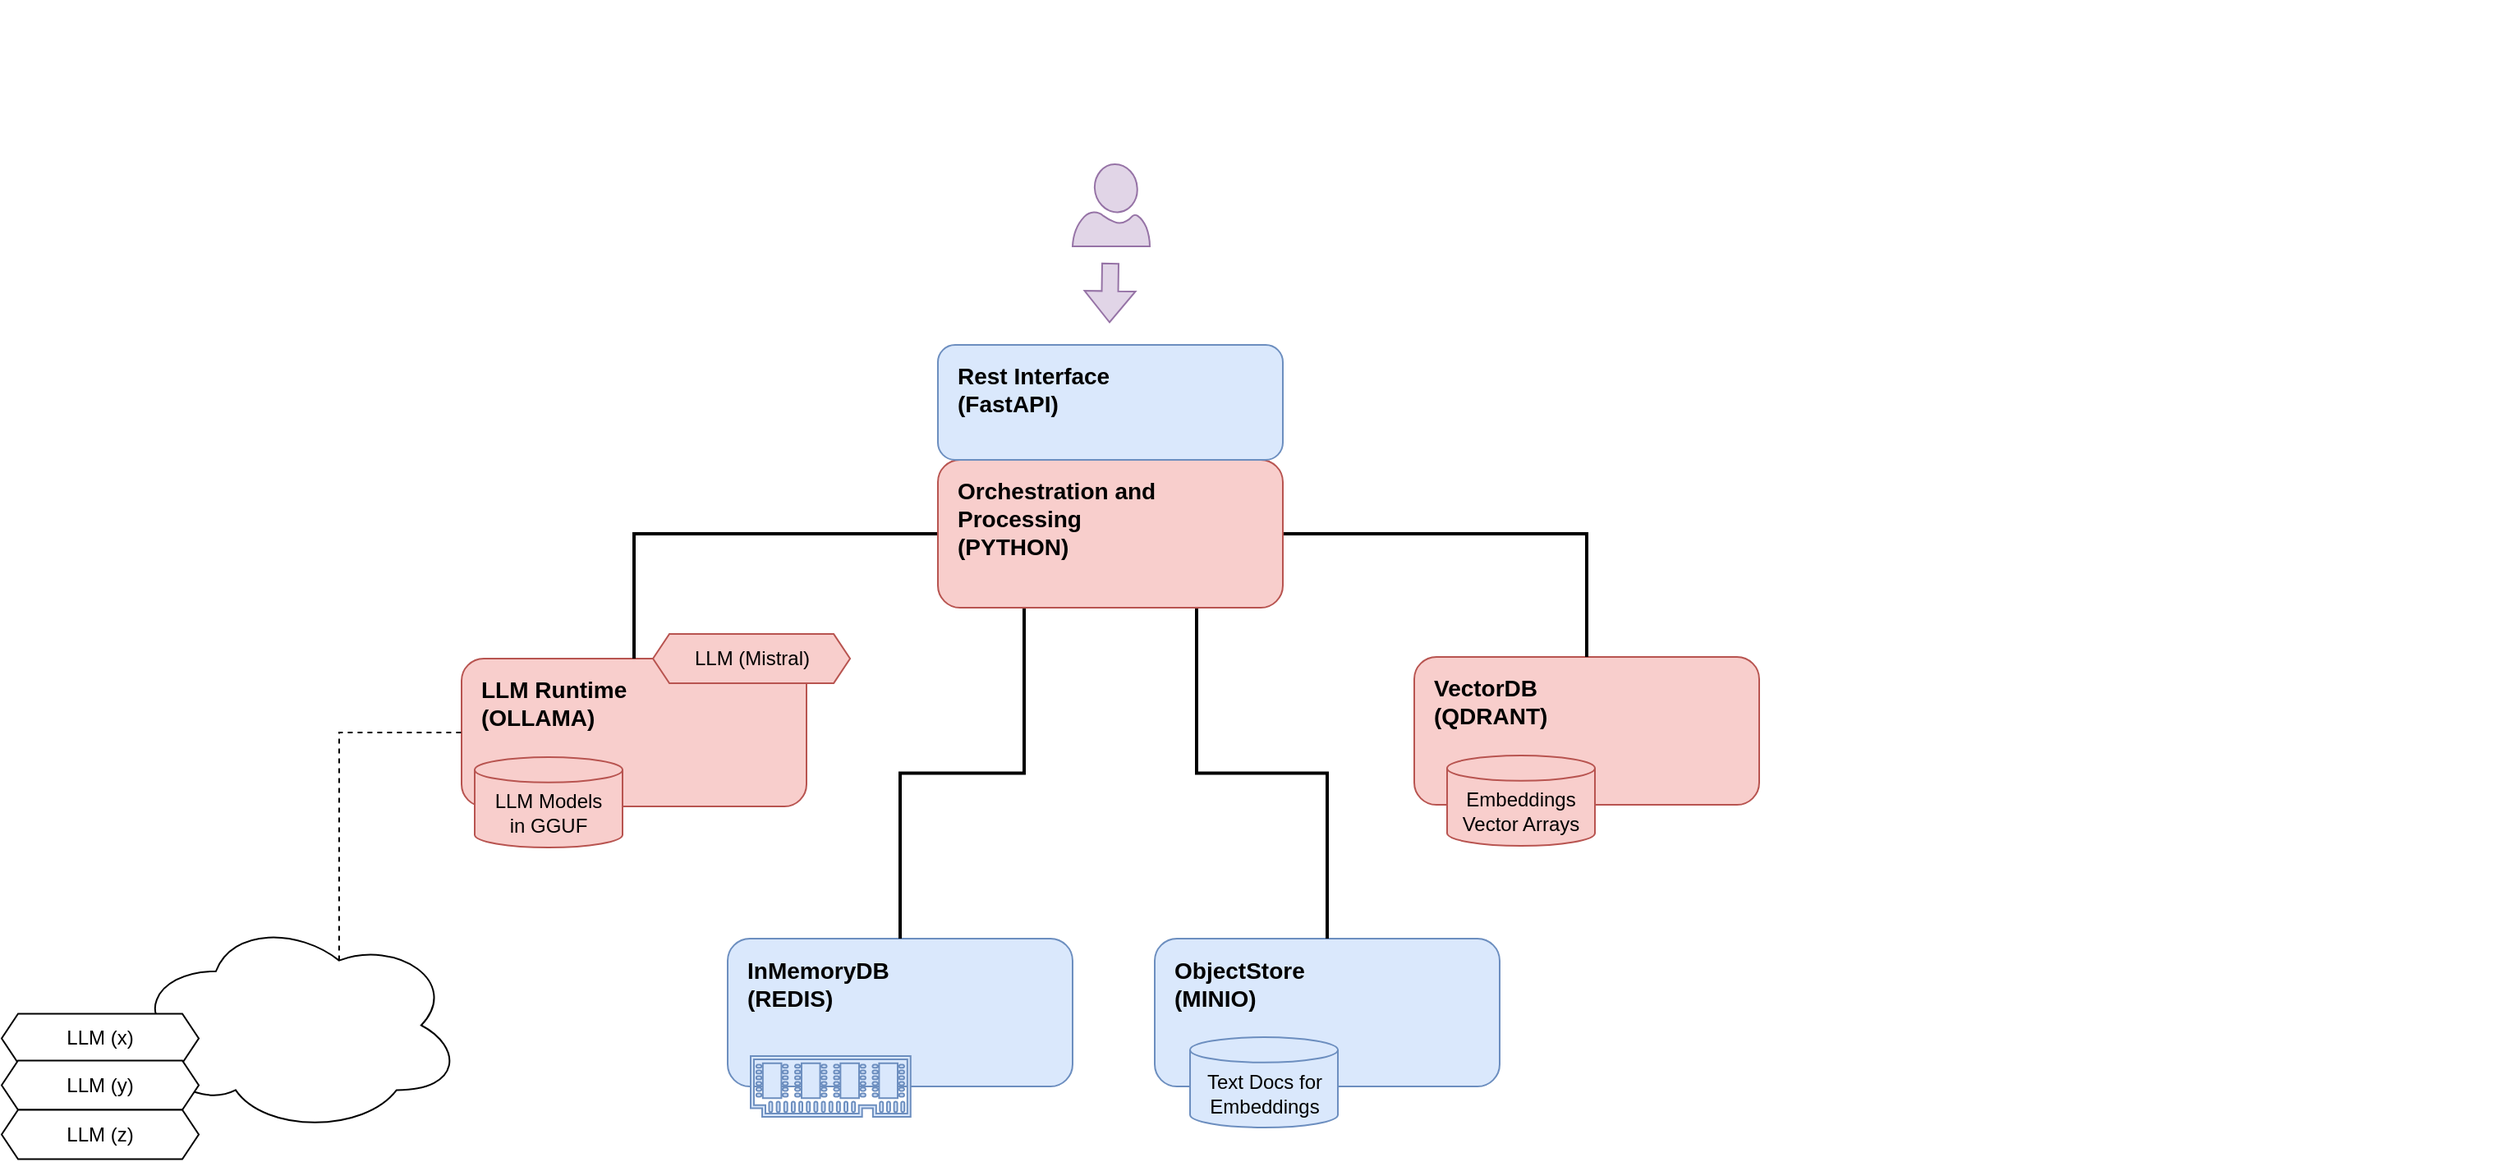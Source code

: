 <mxfile version="27.0.9">
  <diagram name="Page-1" id="En04xdeD7LZpNk3qHrXj">
    <mxGraphModel dx="2537" dy="982" grid="1" gridSize="10" guides="1" tooltips="1" connect="1" arrows="1" fold="1" page="1" pageScale="1" pageWidth="850" pageHeight="1100" math="0" shadow="0">
      <root>
        <mxCell id="0" />
        <mxCell id="1" parent="0" />
        <mxCell id="BqdFRb1XySBx_ON4qEnS-1" value="LLM Runtime&lt;br style=&quot;font-size: 14px;&quot;&gt;(OLLAMA)" style="rounded=1;whiteSpace=wrap;html=1;fillColor=#f8cecc;strokeColor=#b85450;fontSize=14;align=left;spacingLeft=10;fontStyle=1;verticalAlign=top;spacingTop=4;" parent="1" vertex="1">
          <mxGeometry x="-400" y="441" width="210" height="90" as="geometry" />
        </mxCell>
        <mxCell id="BqdFRb1XySBx_ON4qEnS-3" value="VectorDB&lt;br style=&quot;font-size: 14px;&quot;&gt;(QDRANT)" style="rounded=1;whiteSpace=wrap;html=1;fillColor=#f8cecc;strokeColor=#b85450;fontSize=14;align=left;spacingLeft=10;fontStyle=1;verticalAlign=top;spacingTop=4;" parent="1" vertex="1">
          <mxGeometry x="180" y="440" width="210" height="90" as="geometry" />
        </mxCell>
        <mxCell id="BqdFRb1XySBx_ON4qEnS-6" value="" style="shape=image;verticalLabelPosition=bottom;labelBackgroundColor=default;verticalAlign=top;aspect=fixed;imageAspect=0;image=https://images.seeklogo.com/logo-png/49/3/qdrant-icon-logo-png_seeklogo-497960.png;" parent="1" vertex="1">
          <mxGeometry x="315" y="447" width="65" height="65" as="geometry" />
        </mxCell>
        <mxCell id="BqdFRb1XySBx_ON4qEnS-7" value="" style="shape=image;verticalLabelPosition=bottom;labelBackgroundColor=default;verticalAlign=top;aspect=fixed;imageAspect=0;image=https://vectorseek.com/wp-content/uploads/2025/02/Ollama-Logo-SVG-PNG-Vector.png;" parent="1" vertex="1">
          <mxGeometry x="-240" y="462" width="31.06" height="41" as="geometry" />
        </mxCell>
        <mxCell id="BqdFRb1XySBx_ON4qEnS-8" value="LLM Models&lt;br style=&quot;font-size: 12px;&quot;&gt;in GGUF" style="shape=cylinder3;whiteSpace=wrap;html=1;boundedLbl=1;backgroundOutline=1;size=7.714;fontSize=12;fillColor=#f8cecc;strokeColor=#b85450;" parent="1" vertex="1">
          <mxGeometry x="-392" y="501" width="90" height="55" as="geometry" />
        </mxCell>
        <mxCell id="BqdFRb1XySBx_ON4qEnS-9" value="Embeddings&lt;br style=&quot;font-size: 12px;&quot;&gt;Vector Arrays" style="shape=cylinder3;whiteSpace=wrap;html=1;boundedLbl=1;backgroundOutline=1;size=7.714;fontSize=12;fillColor=#f8cecc;strokeColor=#b85450;" parent="1" vertex="1">
          <mxGeometry x="200" y="500" width="90" height="55" as="geometry" />
        </mxCell>
        <mxCell id="BqdFRb1XySBx_ON4qEnS-18" value="InMemoryDB&lt;br style=&quot;font-size: 14px;&quot;&gt;(REDIS)" style="rounded=1;whiteSpace=wrap;html=1;fillColor=#dae8fc;strokeColor=#6c8ebf;fontSize=14;align=left;spacingLeft=10;fontStyle=1;verticalAlign=top;spacingTop=4;" parent="1" vertex="1">
          <mxGeometry x="-238" y="611.5" width="210" height="90" as="geometry" />
        </mxCell>
        <mxCell id="BqdFRb1XySBx_ON4qEnS-21" value="" style="shape=image;verticalLabelPosition=bottom;labelBackgroundColor=default;verticalAlign=top;aspect=fixed;imageAspect=0;image=https://www.datasciencewithraghav.com/wp-content/uploads/2022/07/Redis_Logo.svg_-e1657567730788.png;" parent="1" vertex="1">
          <mxGeometry x="-108" y="629" width="66.99" height="55" as="geometry" />
        </mxCell>
        <mxCell id="BqdFRb1XySBx_ON4qEnS-22" value="" style="sketch=0;pointerEvents=1;shadow=0;dashed=0;html=1;strokeColor=#6c8ebf;fillColor=#dae8fc;aspect=fixed;labelPosition=center;verticalLabelPosition=bottom;verticalAlign=top;align=center;outlineConnect=0;shape=mxgraph.vvd.memory;fontSize=12;" parent="1" vertex="1">
          <mxGeometry x="-224" y="683" width="97.37" height="37" as="geometry" />
        </mxCell>
        <mxCell id="BqdFRb1XySBx_ON4qEnS-24" value="ObjectStore&lt;br style=&quot;font-size: 14px;&quot;&gt;(MINIO)" style="rounded=1;whiteSpace=wrap;html=1;fillColor=#dae8fc;strokeColor=#6c8ebf;fontSize=14;align=left;spacingLeft=10;fontStyle=1;verticalAlign=top;spacingTop=4;" parent="1" vertex="1">
          <mxGeometry x="22" y="611.5" width="210" height="90" as="geometry" />
        </mxCell>
        <mxCell id="BqdFRb1XySBx_ON4qEnS-28" value="Text Docs for Embeddings" style="shape=cylinder3;whiteSpace=wrap;html=1;boundedLbl=1;backgroundOutline=1;size=7.714;fontSize=12;fillColor=#dae8fc;strokeColor=#6c8ebf;" parent="1" vertex="1">
          <mxGeometry x="43.51" y="671.5" width="90" height="55" as="geometry" />
        </mxCell>
        <mxCell id="BqdFRb1XySBx_ON4qEnS-31" value="" style="shape=image;verticalLabelPosition=bottom;labelBackgroundColor=default;verticalAlign=top;aspect=fixed;imageAspect=0;image=https://www.logomaker.com/wp-content/uploads/2018/03/Minio_logo.png;" parent="1" vertex="1">
          <mxGeometry x="150" y="621.5" width="102.2" height="70" as="geometry" />
        </mxCell>
        <mxCell id="BqdFRb1XySBx_ON4qEnS-38" style="edgeStyle=orthogonalEdgeStyle;rounded=0;orthogonalLoop=1;jettySize=auto;html=1;exitX=0;exitY=0.5;exitDx=0;exitDy=0;fontSize=12;endArrow=none;endFill=0;strokeWidth=2;" parent="1" source="BqdFRb1XySBx_ON4qEnS-32" target="BqdFRb1XySBx_ON4qEnS-1" edge="1">
          <mxGeometry relative="1" as="geometry" />
        </mxCell>
        <mxCell id="BqdFRb1XySBx_ON4qEnS-39" style="edgeStyle=orthogonalEdgeStyle;rounded=0;orthogonalLoop=1;jettySize=auto;html=1;exitX=1;exitY=0.5;exitDx=0;exitDy=0;fontSize=12;endArrow=none;endFill=0;strokeWidth=2;" parent="1" source="BqdFRb1XySBx_ON4qEnS-32" target="BqdFRb1XySBx_ON4qEnS-3" edge="1">
          <mxGeometry relative="1" as="geometry" />
        </mxCell>
        <mxCell id="BqdFRb1XySBx_ON4qEnS-40" style="edgeStyle=orthogonalEdgeStyle;rounded=0;orthogonalLoop=1;jettySize=auto;html=1;exitX=0.75;exitY=1;exitDx=0;exitDy=0;strokeWidth=2;fontSize=12;endArrow=none;endFill=0;" parent="1" source="BqdFRb1XySBx_ON4qEnS-32" target="BqdFRb1XySBx_ON4qEnS-24" edge="1">
          <mxGeometry relative="1" as="geometry" />
        </mxCell>
        <mxCell id="BqdFRb1XySBx_ON4qEnS-41" style="edgeStyle=orthogonalEdgeStyle;rounded=0;orthogonalLoop=1;jettySize=auto;html=1;exitX=0.25;exitY=1;exitDx=0;exitDy=0;entryX=0.5;entryY=0;entryDx=0;entryDy=0;strokeWidth=2;fontSize=12;endArrow=none;endFill=0;" parent="1" source="BqdFRb1XySBx_ON4qEnS-32" target="BqdFRb1XySBx_ON4qEnS-18" edge="1">
          <mxGeometry relative="1" as="geometry" />
        </mxCell>
        <mxCell id="BqdFRb1XySBx_ON4qEnS-32" value="Orchestration and &lt;br&gt;Processing&lt;br&gt;(PYTHON)" style="rounded=1;whiteSpace=wrap;html=1;fillColor=#f8cecc;strokeColor=#b85450;fontSize=14;align=left;spacingLeft=10;fontStyle=1;verticalAlign=top;spacingTop=4;" parent="1" vertex="1">
          <mxGeometry x="-110" y="320" width="210" height="90" as="geometry" />
        </mxCell>
        <mxCell id="BqdFRb1XySBx_ON4qEnS-33" value="" style="shape=image;verticalLabelPosition=bottom;labelBackgroundColor=default;verticalAlign=top;aspect=fixed;imageAspect=0;image=https://brandslogos.com/wp-content/uploads/images/large/python-logo.png;" parent="1" vertex="1">
          <mxGeometry x="34" y="338" width="53.2" height="53" as="geometry" />
        </mxCell>
        <mxCell id="BqdFRb1XySBx_ON4qEnS-34" value="Rest Interface&lt;br style=&quot;font-size: 14px;&quot;&gt;(FastAPI)" style="rounded=1;whiteSpace=wrap;html=1;fillColor=#dae8fc;strokeColor=#6c8ebf;fontSize=14;align=left;spacingLeft=10;fontStyle=1;verticalAlign=top;spacingTop=4;" parent="1" vertex="1">
          <mxGeometry x="-110" y="250" width="210" height="70" as="geometry" />
        </mxCell>
        <mxCell id="BqdFRb1XySBx_ON4qEnS-35" value="" style="shape=image;verticalLabelPosition=bottom;labelBackgroundColor=default;verticalAlign=top;aspect=fixed;imageAspect=0;image=https://images.seeklogo.com/logo-png/42/3/fastapi-logo-png_seeklogo-425420.png;" parent="1" vertex="1">
          <mxGeometry x="28.7" y="256.25" width="57.5" height="57.5" as="geometry" />
        </mxCell>
        <mxCell id="BqdFRb1XySBx_ON4qEnS-36" value="" style="shape=image;verticalLabelPosition=bottom;labelBackgroundColor=default;verticalAlign=top;aspect=fixed;imageAspect=0;image=https://cdn-icons-png.flaticon.com/512/2586/2586221.png;" parent="1" vertex="1">
          <mxGeometry x="-284" y="504" width="64" height="64" as="geometry" />
        </mxCell>
        <mxCell id="p2gjqNDutdjSHUQewOqx-1" value="LLM (Mistral)" style="shape=hexagon;perimeter=hexagonPerimeter2;whiteSpace=wrap;html=1;fixedSize=1;size=10;fillColor=#f8cecc;strokeColor=#b85450;" vertex="1" parent="1">
          <mxGeometry x="-283.47" y="426" width="120" height="30" as="geometry" />
        </mxCell>
        <mxCell id="p2gjqNDutdjSHUQewOqx-6" value="" style="shape=image;verticalLabelPosition=bottom;labelBackgroundColor=default;verticalAlign=top;aspect=fixed;imageAspect=0;image=https://cdn.icon-icons.com/icons2/77/PNG/128/adobe_pdf_document_14979.png;" vertex="1" parent="1">
          <mxGeometry x="760" y="145.75" width="74" height="74" as="geometry" />
        </mxCell>
        <mxCell id="p2gjqNDutdjSHUQewOqx-7" value="" style="shape=image;verticalLabelPosition=bottom;labelBackgroundColor=default;verticalAlign=top;aspect=fixed;imageAspect=0;image=https://cdn-icons-png.flaticon.com/512/6162/6162542.png;" vertex="1" parent="1">
          <mxGeometry x="760" y="273" width="80" height="80" as="geometry" />
        </mxCell>
        <mxCell id="p2gjqNDutdjSHUQewOqx-8" value="" style="shape=image;verticalLabelPosition=bottom;labelBackgroundColor=default;verticalAlign=top;aspect=fixed;imageAspect=0;image=https://cdn-icons-png.flaticon.com/512/11971/11971419.png;" vertex="1" parent="1">
          <mxGeometry x="760" y="40" width="70" height="70" as="geometry" />
        </mxCell>
        <mxCell id="p2gjqNDutdjSHUQewOqx-9" value="" style="shape=image;verticalLabelPosition=bottom;labelBackgroundColor=default;verticalAlign=top;aspect=fixed;imageAspect=0;image=https://cdn-icons-png.flaticon.com/512/173/173075.png;" vertex="1" parent="1">
          <mxGeometry x="762" y="384" width="72" height="72" as="geometry" />
        </mxCell>
        <mxCell id="p2gjqNDutdjSHUQewOqx-15" style="edgeStyle=orthogonalEdgeStyle;rounded=0;orthogonalLoop=1;jettySize=auto;html=1;exitX=0.625;exitY=0.2;exitDx=0;exitDy=0;exitPerimeter=0;entryX=0;entryY=0.5;entryDx=0;entryDy=0;dashed=1;startArrow=none;startFill=0;endArrow=none;" edge="1" parent="1" source="p2gjqNDutdjSHUQewOqx-10" target="BqdFRb1XySBx_ON4qEnS-1">
          <mxGeometry relative="1" as="geometry" />
        </mxCell>
        <mxCell id="p2gjqNDutdjSHUQewOqx-10" value="" style="ellipse;shape=cloud;whiteSpace=wrap;html=1;" vertex="1" parent="1">
          <mxGeometry x="-599.55" y="598.5" width="200" height="131.5" as="geometry" />
        </mxCell>
        <mxCell id="p2gjqNDutdjSHUQewOqx-11" value="" style="shape=image;verticalLabelPosition=bottom;labelBackgroundColor=default;verticalAlign=top;aspect=fixed;imageAspect=0;image=https://huggingface.co/front/assets/huggingface_logo-noborder.svg;" vertex="1" parent="1">
          <mxGeometry x="-526" y="624" width="52.9" height="49" as="geometry" />
        </mxCell>
        <mxCell id="p2gjqNDutdjSHUQewOqx-16" value="" style="sketch=0;aspect=fixed;pointerEvents=1;shadow=0;dashed=0;html=1;strokeColor=#9673a6;labelPosition=center;verticalLabelPosition=bottom;verticalAlign=top;align=center;fillColor=#e1d5e7;shape=mxgraph.azure.user" vertex="1" parent="1">
          <mxGeometry x="-28" y="140" width="47" height="50" as="geometry" />
        </mxCell>
        <mxCell id="p2gjqNDutdjSHUQewOqx-18" value="" style="shape=flexArrow;endArrow=classic;html=1;rounded=0;fillColor=#e1d5e7;strokeColor=#9673a6;" edge="1" parent="1">
          <mxGeometry width="50" height="50" relative="1" as="geometry">
            <mxPoint x="-5" y="200" as="sourcePoint" />
            <mxPoint x="-5.5" y="236.75" as="targetPoint" />
          </mxGeometry>
        </mxCell>
        <mxCell id="p2gjqNDutdjSHUQewOqx-19" value="LLM (x)" style="shape=hexagon;perimeter=hexagonPerimeter2;whiteSpace=wrap;html=1;fixedSize=1;size=10;" vertex="1" parent="1">
          <mxGeometry x="-680" y="657.25" width="120" height="30" as="geometry" />
        </mxCell>
        <mxCell id="p2gjqNDutdjSHUQewOqx-20" value="LLM (y)" style="shape=hexagon;perimeter=hexagonPerimeter2;whiteSpace=wrap;html=1;fixedSize=1;size=10;" vertex="1" parent="1">
          <mxGeometry x="-680" y="685.75" width="120" height="30" as="geometry" />
        </mxCell>
        <mxCell id="p2gjqNDutdjSHUQewOqx-21" value="LLM (z)" style="shape=hexagon;perimeter=hexagonPerimeter2;whiteSpace=wrap;html=1;fixedSize=1;size=10;" vertex="1" parent="1">
          <mxGeometry x="-680" y="715.75" width="120" height="30" as="geometry" />
        </mxCell>
      </root>
    </mxGraphModel>
  </diagram>
</mxfile>
